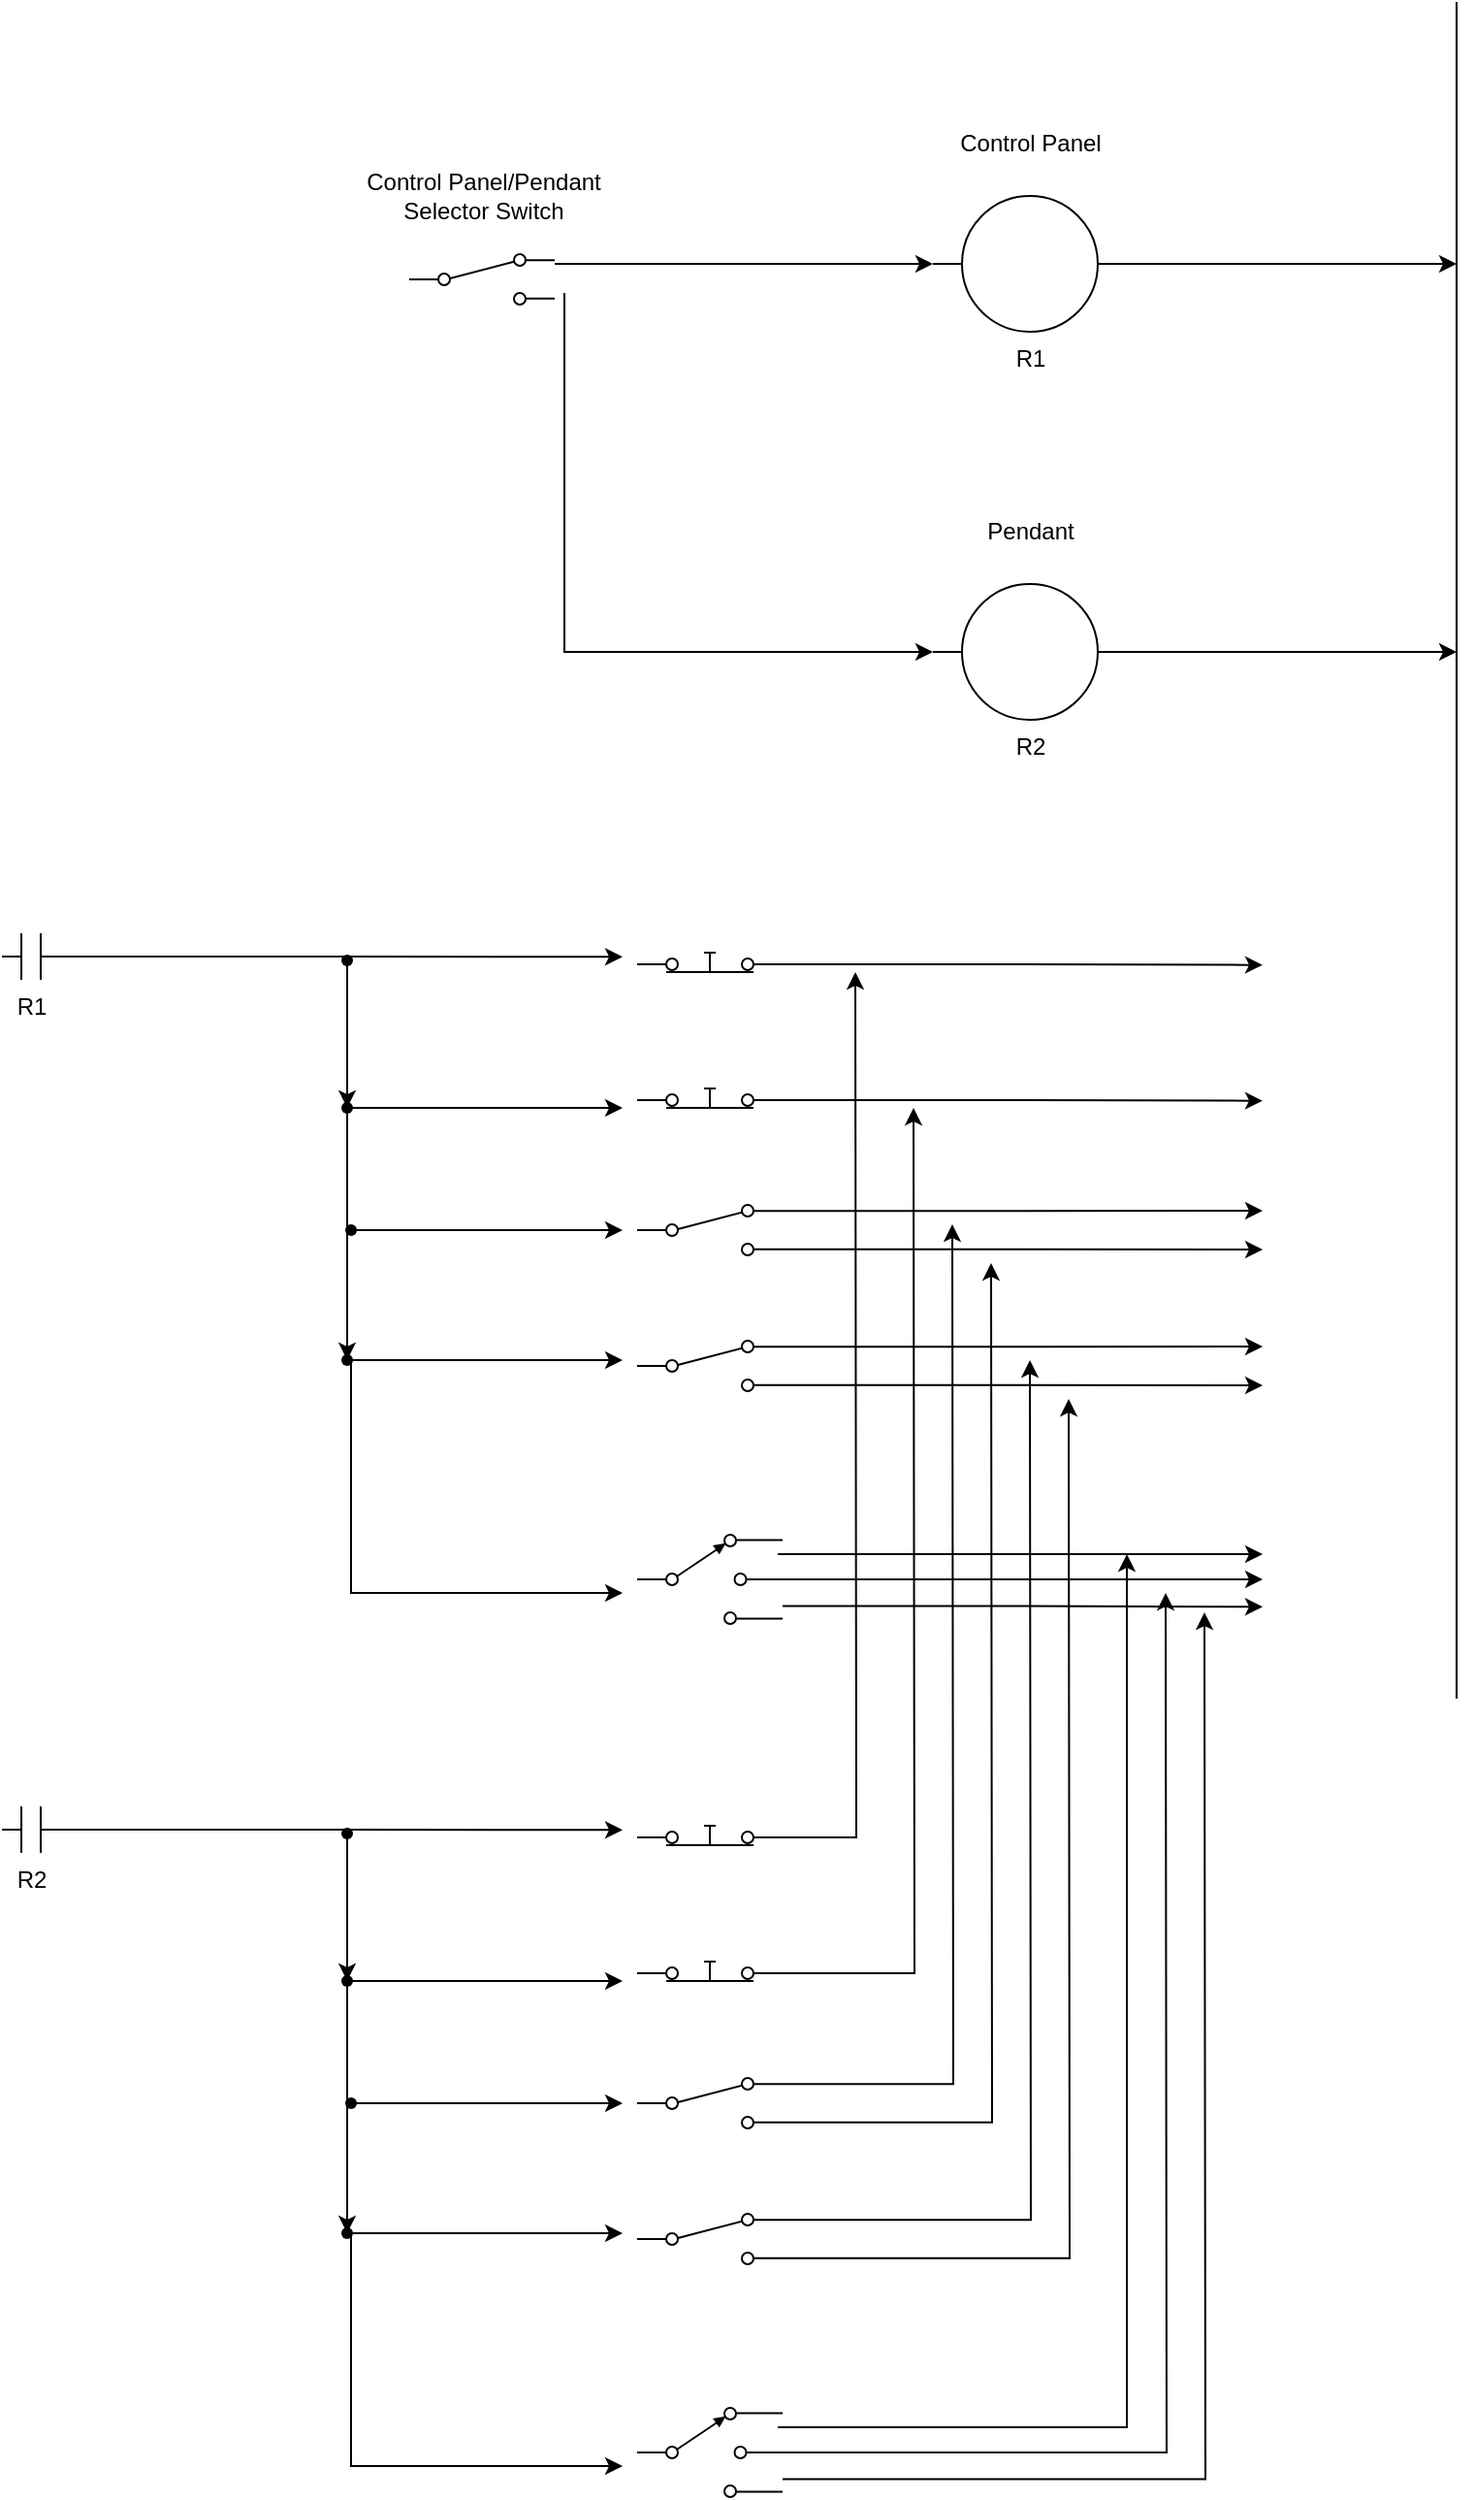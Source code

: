<mxfile version="26.0.14">
  <diagram name="Page-1" id="7e0a89b8-554c-2b80-1dc8-d5c74ca68de4">
    <mxGraphModel dx="1049" dy="552" grid="1" gridSize="10" guides="1" tooltips="1" connect="1" arrows="1" fold="1" page="1" pageScale="1" pageWidth="1100" pageHeight="850" background="none" math="0" shadow="0">
      <root>
        <mxCell id="0" />
        <mxCell id="1" parent="0" />
        <mxCell id="r-EeKwnptwa9FQMb00Me-13" style="edgeStyle=orthogonalEdgeStyle;rounded=0;orthogonalLoop=1;jettySize=auto;html=1;" edge="1" parent="1" source="r-EeKwnptwa9FQMb00Me-1">
          <mxGeometry relative="1" as="geometry">
            <mxPoint x="880.0" y="235" as="targetPoint" />
          </mxGeometry>
        </mxCell>
        <mxCell id="r-EeKwnptwa9FQMb00Me-1" value="R1" style="pointerEvents=1;verticalLabelPosition=bottom;shadow=0;dashed=0;align=center;html=1;verticalAlign=top;shape=mxgraph.electrical.electro-mechanical.relay_coil_2;" vertex="1" parent="1">
          <mxGeometry x="610" y="200" width="100" height="70" as="geometry" />
        </mxCell>
        <mxCell id="r-EeKwnptwa9FQMb00Me-14" style="edgeStyle=orthogonalEdgeStyle;rounded=0;orthogonalLoop=1;jettySize=auto;html=1;" edge="1" parent="1" source="r-EeKwnptwa9FQMb00Me-2">
          <mxGeometry relative="1" as="geometry">
            <mxPoint x="880.0" y="435.0" as="targetPoint" />
          </mxGeometry>
        </mxCell>
        <mxCell id="r-EeKwnptwa9FQMb00Me-2" value="R2" style="pointerEvents=1;verticalLabelPosition=bottom;shadow=0;dashed=0;align=center;html=1;verticalAlign=top;shape=mxgraph.electrical.electro-mechanical.relay_coil_2;" vertex="1" parent="1">
          <mxGeometry x="610" y="400" width="100" height="70" as="geometry" />
        </mxCell>
        <mxCell id="r-EeKwnptwa9FQMb00Me-3" value="Control Panel" style="text;html=1;align=center;verticalAlign=middle;resizable=0;points=[];autosize=1;strokeColor=none;fillColor=none;" vertex="1" parent="1">
          <mxGeometry x="610" y="158" width="100" height="30" as="geometry" />
        </mxCell>
        <mxCell id="r-EeKwnptwa9FQMb00Me-4" value="Pendant" style="text;html=1;align=center;verticalAlign=middle;resizable=0;points=[];autosize=1;strokeColor=none;fillColor=none;" vertex="1" parent="1">
          <mxGeometry x="625" y="358" width="70" height="30" as="geometry" />
        </mxCell>
        <mxCell id="r-EeKwnptwa9FQMb00Me-43" style="edgeStyle=orthogonalEdgeStyle;rounded=0;orthogonalLoop=1;jettySize=auto;html=1;exitX=1;exitY=0.8;exitDx=0;exitDy=0;" edge="1" parent="1" source="r-EeKwnptwa9FQMb00Me-5">
          <mxGeometry relative="1" as="geometry">
            <mxPoint x="780.0" y="927.167" as="targetPoint" />
          </mxGeometry>
        </mxCell>
        <mxCell id="r-EeKwnptwa9FQMb00Me-44" style="edgeStyle=orthogonalEdgeStyle;rounded=0;orthogonalLoop=1;jettySize=auto;html=1;" edge="1" parent="1" source="r-EeKwnptwa9FQMb00Me-5">
          <mxGeometry relative="1" as="geometry">
            <mxPoint x="780.0" y="913.0" as="targetPoint" />
          </mxGeometry>
        </mxCell>
        <mxCell id="r-EeKwnptwa9FQMb00Me-5" value="" style="pointerEvents=1;verticalLabelPosition=bottom;shadow=0;dashed=0;align=center;html=1;verticalAlign=top;shape=mxgraph.electrical.electro-mechanical.selectorSwitch3Position2;elSwitchState=1;" vertex="1" parent="1">
          <mxGeometry x="457.5" y="890" width="75" height="46" as="geometry" />
        </mxCell>
        <mxCell id="r-EeKwnptwa9FQMb00Me-35" style="edgeStyle=orthogonalEdgeStyle;rounded=0;orthogonalLoop=1;jettySize=auto;html=1;exitX=1;exitY=0.12;exitDx=0;exitDy=0;" edge="1" parent="1" source="r-EeKwnptwa9FQMb00Me-7">
          <mxGeometry relative="1" as="geometry">
            <mxPoint x="780.0" y="793" as="targetPoint" />
          </mxGeometry>
        </mxCell>
        <mxCell id="r-EeKwnptwa9FQMb00Me-36" style="edgeStyle=orthogonalEdgeStyle;rounded=0;orthogonalLoop=1;jettySize=auto;html=1;exitX=1;exitY=0.88;exitDx=0;exitDy=0;" edge="1" parent="1" source="r-EeKwnptwa9FQMb00Me-7">
          <mxGeometry relative="1" as="geometry">
            <mxPoint x="780.0" y="813" as="targetPoint" />
          </mxGeometry>
        </mxCell>
        <mxCell id="r-EeKwnptwa9FQMb00Me-7" value="" style="html=1;shape=mxgraph.electrical.electro-mechanical.twoWaySwitch;aspect=fixed;elSwitchState=2;" vertex="1" parent="1">
          <mxGeometry x="457.5" y="790" width="75" height="26" as="geometry" />
        </mxCell>
        <mxCell id="r-EeKwnptwa9FQMb00Me-9" value="" style="endArrow=classic;html=1;rounded=0;entryX=0;entryY=0.5;entryDx=0;entryDy=0;entryPerimeter=0;" edge="1" parent="1" target="r-EeKwnptwa9FQMb00Me-1">
          <mxGeometry width="50" height="50" relative="1" as="geometry">
            <mxPoint x="415" y="235" as="sourcePoint" />
            <mxPoint x="465" y="180" as="targetPoint" />
          </mxGeometry>
        </mxCell>
        <mxCell id="r-EeKwnptwa9FQMb00Me-10" value="" style="endArrow=classic;html=1;rounded=0;entryX=0;entryY=0.5;entryDx=0;entryDy=0;entryPerimeter=0;" edge="1" parent="1" target="r-EeKwnptwa9FQMb00Me-2">
          <mxGeometry width="50" height="50" relative="1" as="geometry">
            <mxPoint x="420" y="250" as="sourcePoint" />
            <mxPoint x="490" y="260" as="targetPoint" />
            <Array as="points">
              <mxPoint x="420" y="435" />
            </Array>
          </mxGeometry>
        </mxCell>
        <mxCell id="r-EeKwnptwa9FQMb00Me-11" value="Control Panel/Pendant&lt;div&gt;Selector Switch&lt;/div&gt;" style="text;html=1;align=center;verticalAlign=middle;resizable=0;points=[];autosize=1;strokeColor=none;fillColor=none;" vertex="1" parent="1">
          <mxGeometry x="307.5" y="180" width="140" height="40" as="geometry" />
        </mxCell>
        <mxCell id="r-EeKwnptwa9FQMb00Me-12" value="" style="endArrow=none;html=1;rounded=0;" edge="1" parent="1">
          <mxGeometry width="50" height="50" relative="1" as="geometry">
            <mxPoint x="880" y="974.545" as="sourcePoint" />
            <mxPoint x="880" y="100" as="targetPoint" />
          </mxGeometry>
        </mxCell>
        <mxCell id="r-EeKwnptwa9FQMb00Me-38" style="edgeStyle=orthogonalEdgeStyle;rounded=0;orthogonalLoop=1;jettySize=auto;html=1;exitX=1;exitY=0.8;exitDx=0;exitDy=0;" edge="1" parent="1" source="r-EeKwnptwa9FQMb00Me-15">
          <mxGeometry relative="1" as="geometry">
            <mxPoint x="780.0" y="596.333" as="targetPoint" />
          </mxGeometry>
        </mxCell>
        <mxCell id="r-EeKwnptwa9FQMb00Me-15" value="" style="html=1;shape=mxgraph.electrical.electro-mechanical.pushbutton;aspect=fixed;elSwitchState=on;" vertex="1" parent="1">
          <mxGeometry x="457.5" y="580" width="75" height="20" as="geometry" />
        </mxCell>
        <mxCell id="r-EeKwnptwa9FQMb00Me-37" style="edgeStyle=orthogonalEdgeStyle;rounded=0;orthogonalLoop=1;jettySize=auto;html=1;exitX=1;exitY=0.8;exitDx=0;exitDy=0;" edge="1" parent="1" source="r-EeKwnptwa9FQMb00Me-16">
          <mxGeometry relative="1" as="geometry">
            <mxPoint x="780.0" y="666.333" as="targetPoint" />
          </mxGeometry>
        </mxCell>
        <mxCell id="r-EeKwnptwa9FQMb00Me-16" value="" style="html=1;shape=mxgraph.electrical.electro-mechanical.pushbutton;aspect=fixed;elSwitchState=on;" vertex="1" parent="1">
          <mxGeometry x="457.5" y="650" width="75" height="20" as="geometry" />
        </mxCell>
        <mxCell id="r-EeKwnptwa9FQMb00Me-17" value="" style="html=1;shape=mxgraph.electrical.electro-mechanical.twoWaySwitch;aspect=fixed;elSwitchState=2;" vertex="1" parent="1">
          <mxGeometry x="340" y="230" width="75" height="26" as="geometry" />
        </mxCell>
        <mxCell id="r-EeKwnptwa9FQMb00Me-33" style="edgeStyle=orthogonalEdgeStyle;rounded=0;orthogonalLoop=1;jettySize=auto;html=1;exitX=1;exitY=0.12;exitDx=0;exitDy=0;" edge="1" parent="1" source="r-EeKwnptwa9FQMb00Me-18">
          <mxGeometry relative="1" as="geometry">
            <mxPoint x="780.0" y="723" as="targetPoint" />
          </mxGeometry>
        </mxCell>
        <mxCell id="r-EeKwnptwa9FQMb00Me-34" style="edgeStyle=orthogonalEdgeStyle;rounded=0;orthogonalLoop=1;jettySize=auto;html=1;exitX=1;exitY=0.88;exitDx=0;exitDy=0;" edge="1" parent="1" source="r-EeKwnptwa9FQMb00Me-18">
          <mxGeometry relative="1" as="geometry">
            <mxPoint x="780.0" y="743" as="targetPoint" />
          </mxGeometry>
        </mxCell>
        <mxCell id="r-EeKwnptwa9FQMb00Me-18" value="" style="html=1;shape=mxgraph.electrical.electro-mechanical.twoWaySwitch;aspect=fixed;elSwitchState=2;" vertex="1" parent="1">
          <mxGeometry x="457.5" y="720" width="75" height="26" as="geometry" />
        </mxCell>
        <mxCell id="r-EeKwnptwa9FQMb00Me-51" style="edgeStyle=orthogonalEdgeStyle;rounded=0;orthogonalLoop=1;jettySize=auto;html=1;exitX=1;exitY=0.5;exitDx=0;exitDy=0;exitPerimeter=0;" edge="1" parent="1" source="r-EeKwnptwa9FQMb00Me-19">
          <mxGeometry relative="1" as="geometry">
            <mxPoint x="450" y="592.167" as="targetPoint" />
          </mxGeometry>
        </mxCell>
        <mxCell id="r-EeKwnptwa9FQMb00Me-19" value="R1" style="pointerEvents=1;verticalLabelPosition=bottom;shadow=0;dashed=0;align=center;html=1;verticalAlign=top;shape=mxgraph.electrical.electro-mechanical.relay_contacts;" vertex="1" parent="1">
          <mxGeometry x="130" y="580" width="30" height="24" as="geometry" />
        </mxCell>
        <mxCell id="r-EeKwnptwa9FQMb00Me-22" style="edgeStyle=orthogonalEdgeStyle;rounded=0;orthogonalLoop=1;jettySize=auto;html=1;" edge="1" parent="1" source="r-EeKwnptwa9FQMb00Me-24">
          <mxGeometry relative="1" as="geometry">
            <mxPoint x="450" y="920" as="targetPoint" />
            <Array as="points">
              <mxPoint x="310" y="800" />
              <mxPoint x="310" y="920" />
            </Array>
          </mxGeometry>
        </mxCell>
        <mxCell id="r-EeKwnptwa9FQMb00Me-23" value="" style="edgeStyle=orthogonalEdgeStyle;rounded=0;orthogonalLoop=1;jettySize=auto;html=1;" edge="1" parent="1" source="r-EeKwnptwa9FQMb00Me-29" target="r-EeKwnptwa9FQMb00Me-24">
          <mxGeometry relative="1" as="geometry">
            <mxPoint x="450" y="920" as="targetPoint" />
            <mxPoint x="310" y="604" as="sourcePoint" />
            <Array as="points" />
          </mxGeometry>
        </mxCell>
        <mxCell id="r-EeKwnptwa9FQMb00Me-25" style="edgeStyle=orthogonalEdgeStyle;rounded=0;orthogonalLoop=1;jettySize=auto;html=1;" edge="1" parent="1" source="r-EeKwnptwa9FQMb00Me-24">
          <mxGeometry relative="1" as="geometry">
            <mxPoint x="450" y="800" as="targetPoint" />
          </mxGeometry>
        </mxCell>
        <mxCell id="r-EeKwnptwa9FQMb00Me-24" value="" style="shape=waypoint;sketch=0;fillStyle=solid;size=6;pointerEvents=1;points=[];fillColor=none;resizable=0;rotatable=0;perimeter=centerPerimeter;snapToPoint=1;" vertex="1" parent="1">
          <mxGeometry x="298" y="790" width="20" height="20" as="geometry" />
        </mxCell>
        <mxCell id="r-EeKwnptwa9FQMb00Me-27" style="edgeStyle=orthogonalEdgeStyle;rounded=0;orthogonalLoop=1;jettySize=auto;html=1;" edge="1" parent="1" source="r-EeKwnptwa9FQMb00Me-26">
          <mxGeometry relative="1" as="geometry">
            <mxPoint x="450" y="733" as="targetPoint" />
          </mxGeometry>
        </mxCell>
        <mxCell id="r-EeKwnptwa9FQMb00Me-26" value="" style="shape=waypoint;sketch=0;fillStyle=solid;size=6;pointerEvents=1;points=[];fillColor=none;resizable=0;rotatable=0;perimeter=centerPerimeter;snapToPoint=1;" vertex="1" parent="1">
          <mxGeometry x="300" y="723" width="20" height="20" as="geometry" />
        </mxCell>
        <mxCell id="r-EeKwnptwa9FQMb00Me-30" style="edgeStyle=orthogonalEdgeStyle;rounded=0;orthogonalLoop=1;jettySize=auto;html=1;" edge="1" parent="1" source="r-EeKwnptwa9FQMb00Me-29">
          <mxGeometry relative="1" as="geometry">
            <mxPoint x="450" y="670" as="targetPoint" />
          </mxGeometry>
        </mxCell>
        <mxCell id="r-EeKwnptwa9FQMb00Me-29" value="" style="shape=waypoint;sketch=0;fillStyle=solid;size=6;pointerEvents=1;points=[];fillColor=none;resizable=0;rotatable=0;perimeter=centerPerimeter;snapToPoint=1;" vertex="1" parent="1">
          <mxGeometry x="298" y="660" width="20" height="20" as="geometry" />
        </mxCell>
        <mxCell id="r-EeKwnptwa9FQMb00Me-47" value="" style="endArrow=classic;html=1;rounded=0;" edge="1" parent="1">
          <mxGeometry width="50" height="50" relative="1" as="geometry">
            <mxPoint x="530" y="900" as="sourcePoint" />
            <mxPoint x="780" y="900" as="targetPoint" />
          </mxGeometry>
        </mxCell>
        <mxCell id="r-EeKwnptwa9FQMb00Me-48" value="" style="shape=waypoint;sketch=0;fillStyle=solid;size=6;pointerEvents=1;points=[];fillColor=none;resizable=0;rotatable=0;perimeter=centerPerimeter;snapToPoint=1;" vertex="1" parent="1">
          <mxGeometry x="298" y="584" width="20" height="20" as="geometry" />
        </mxCell>
        <mxCell id="r-EeKwnptwa9FQMb00Me-50" style="edgeStyle=orthogonalEdgeStyle;rounded=0;orthogonalLoop=1;jettySize=auto;html=1;entryX=0.408;entryY=0.108;entryDx=0;entryDy=0;entryPerimeter=0;" edge="1" parent="1" source="r-EeKwnptwa9FQMb00Me-48" target="r-EeKwnptwa9FQMb00Me-29">
          <mxGeometry relative="1" as="geometry" />
        </mxCell>
        <mxCell id="r-EeKwnptwa9FQMb00Me-52" style="edgeStyle=orthogonalEdgeStyle;rounded=0;orthogonalLoop=1;jettySize=auto;html=1;exitX=1;exitY=0.8;exitDx=0;exitDy=0;" edge="1" parent="1" source="r-EeKwnptwa9FQMb00Me-54">
          <mxGeometry relative="1" as="geometry">
            <mxPoint x="750" y="930" as="targetPoint" />
          </mxGeometry>
        </mxCell>
        <mxCell id="r-EeKwnptwa9FQMb00Me-53" style="edgeStyle=orthogonalEdgeStyle;rounded=0;orthogonalLoop=1;jettySize=auto;html=1;" edge="1" parent="1" source="r-EeKwnptwa9FQMb00Me-54">
          <mxGeometry relative="1" as="geometry">
            <mxPoint x="730" y="920" as="targetPoint" />
          </mxGeometry>
        </mxCell>
        <mxCell id="r-EeKwnptwa9FQMb00Me-54" value="" style="pointerEvents=1;verticalLabelPosition=bottom;shadow=0;dashed=0;align=center;html=1;verticalAlign=top;shape=mxgraph.electrical.electro-mechanical.selectorSwitch3Position2;elSwitchState=1;" vertex="1" parent="1">
          <mxGeometry x="457.5" y="1340" width="75" height="46" as="geometry" />
        </mxCell>
        <mxCell id="r-EeKwnptwa9FQMb00Me-55" style="edgeStyle=orthogonalEdgeStyle;rounded=0;orthogonalLoop=1;jettySize=auto;html=1;exitX=1;exitY=0.12;exitDx=0;exitDy=0;" edge="1" parent="1" source="r-EeKwnptwa9FQMb00Me-57">
          <mxGeometry relative="1" as="geometry">
            <mxPoint x="660" y="800" as="targetPoint" />
          </mxGeometry>
        </mxCell>
        <mxCell id="r-EeKwnptwa9FQMb00Me-56" style="edgeStyle=orthogonalEdgeStyle;rounded=0;orthogonalLoop=1;jettySize=auto;html=1;exitX=1;exitY=0.88;exitDx=0;exitDy=0;" edge="1" parent="1" source="r-EeKwnptwa9FQMb00Me-57">
          <mxGeometry relative="1" as="geometry">
            <mxPoint x="680" y="820" as="targetPoint" />
          </mxGeometry>
        </mxCell>
        <mxCell id="r-EeKwnptwa9FQMb00Me-57" value="" style="html=1;shape=mxgraph.electrical.electro-mechanical.twoWaySwitch;aspect=fixed;elSwitchState=2;" vertex="1" parent="1">
          <mxGeometry x="457.5" y="1240" width="75" height="26" as="geometry" />
        </mxCell>
        <mxCell id="r-EeKwnptwa9FQMb00Me-58" style="edgeStyle=orthogonalEdgeStyle;rounded=0;orthogonalLoop=1;jettySize=auto;html=1;exitX=1;exitY=0.8;exitDx=0;exitDy=0;" edge="1" parent="1" source="r-EeKwnptwa9FQMb00Me-59">
          <mxGeometry relative="1" as="geometry">
            <mxPoint x="570" y="600" as="targetPoint" />
          </mxGeometry>
        </mxCell>
        <mxCell id="r-EeKwnptwa9FQMb00Me-59" value="" style="html=1;shape=mxgraph.electrical.electro-mechanical.pushbutton;aspect=fixed;elSwitchState=on;" vertex="1" parent="1">
          <mxGeometry x="457.5" y="1030" width="75" height="20" as="geometry" />
        </mxCell>
        <mxCell id="r-EeKwnptwa9FQMb00Me-60" style="edgeStyle=orthogonalEdgeStyle;rounded=0;orthogonalLoop=1;jettySize=auto;html=1;exitX=1;exitY=0.8;exitDx=0;exitDy=0;" edge="1" parent="1" source="r-EeKwnptwa9FQMb00Me-61">
          <mxGeometry relative="1" as="geometry">
            <mxPoint x="600" y="670" as="targetPoint" />
          </mxGeometry>
        </mxCell>
        <mxCell id="r-EeKwnptwa9FQMb00Me-61" value="" style="html=1;shape=mxgraph.electrical.electro-mechanical.pushbutton;aspect=fixed;elSwitchState=on;" vertex="1" parent="1">
          <mxGeometry x="457.5" y="1100" width="75" height="20" as="geometry" />
        </mxCell>
        <mxCell id="r-EeKwnptwa9FQMb00Me-62" style="edgeStyle=orthogonalEdgeStyle;rounded=0;orthogonalLoop=1;jettySize=auto;html=1;exitX=1;exitY=0.12;exitDx=0;exitDy=0;" edge="1" parent="1" source="r-EeKwnptwa9FQMb00Me-64">
          <mxGeometry relative="1" as="geometry">
            <mxPoint x="620" y="730" as="targetPoint" />
          </mxGeometry>
        </mxCell>
        <mxCell id="r-EeKwnptwa9FQMb00Me-63" style="edgeStyle=orthogonalEdgeStyle;rounded=0;orthogonalLoop=1;jettySize=auto;html=1;exitX=1;exitY=0.88;exitDx=0;exitDy=0;" edge="1" parent="1" source="r-EeKwnptwa9FQMb00Me-64">
          <mxGeometry relative="1" as="geometry">
            <mxPoint x="640" y="750" as="targetPoint" />
          </mxGeometry>
        </mxCell>
        <mxCell id="r-EeKwnptwa9FQMb00Me-64" value="" style="html=1;shape=mxgraph.electrical.electro-mechanical.twoWaySwitch;aspect=fixed;elSwitchState=2;" vertex="1" parent="1">
          <mxGeometry x="457.5" y="1170" width="75" height="26" as="geometry" />
        </mxCell>
        <mxCell id="r-EeKwnptwa9FQMb00Me-65" style="edgeStyle=orthogonalEdgeStyle;rounded=0;orthogonalLoop=1;jettySize=auto;html=1;exitX=1;exitY=0.5;exitDx=0;exitDy=0;exitPerimeter=0;" edge="1" parent="1" source="r-EeKwnptwa9FQMb00Me-66">
          <mxGeometry relative="1" as="geometry">
            <mxPoint x="450" y="1042.167" as="targetPoint" />
          </mxGeometry>
        </mxCell>
        <mxCell id="r-EeKwnptwa9FQMb00Me-66" value="R2" style="pointerEvents=1;verticalLabelPosition=bottom;shadow=0;dashed=0;align=center;html=1;verticalAlign=top;shape=mxgraph.electrical.electro-mechanical.relay_contacts;" vertex="1" parent="1">
          <mxGeometry x="130" y="1030" width="30" height="24" as="geometry" />
        </mxCell>
        <mxCell id="r-EeKwnptwa9FQMb00Me-67" style="edgeStyle=orthogonalEdgeStyle;rounded=0;orthogonalLoop=1;jettySize=auto;html=1;" edge="1" parent="1" source="r-EeKwnptwa9FQMb00Me-70">
          <mxGeometry relative="1" as="geometry">
            <mxPoint x="450" y="1370" as="targetPoint" />
            <Array as="points">
              <mxPoint x="310" y="1250" />
              <mxPoint x="310" y="1370" />
            </Array>
          </mxGeometry>
        </mxCell>
        <mxCell id="r-EeKwnptwa9FQMb00Me-68" value="" style="edgeStyle=orthogonalEdgeStyle;rounded=0;orthogonalLoop=1;jettySize=auto;html=1;" edge="1" parent="1" source="r-EeKwnptwa9FQMb00Me-74" target="r-EeKwnptwa9FQMb00Me-70">
          <mxGeometry relative="1" as="geometry">
            <mxPoint x="450" y="1370" as="targetPoint" />
            <mxPoint x="310" y="1054" as="sourcePoint" />
            <Array as="points" />
          </mxGeometry>
        </mxCell>
        <mxCell id="r-EeKwnptwa9FQMb00Me-69" style="edgeStyle=orthogonalEdgeStyle;rounded=0;orthogonalLoop=1;jettySize=auto;html=1;" edge="1" parent="1" source="r-EeKwnptwa9FQMb00Me-70">
          <mxGeometry relative="1" as="geometry">
            <mxPoint x="450" y="1250" as="targetPoint" />
          </mxGeometry>
        </mxCell>
        <mxCell id="r-EeKwnptwa9FQMb00Me-70" value="" style="shape=waypoint;sketch=0;fillStyle=solid;size=6;pointerEvents=1;points=[];fillColor=none;resizable=0;rotatable=0;perimeter=centerPerimeter;snapToPoint=1;" vertex="1" parent="1">
          <mxGeometry x="298" y="1240" width="20" height="20" as="geometry" />
        </mxCell>
        <mxCell id="r-EeKwnptwa9FQMb00Me-71" style="edgeStyle=orthogonalEdgeStyle;rounded=0;orthogonalLoop=1;jettySize=auto;html=1;" edge="1" parent="1" source="r-EeKwnptwa9FQMb00Me-72">
          <mxGeometry relative="1" as="geometry">
            <mxPoint x="450" y="1183" as="targetPoint" />
          </mxGeometry>
        </mxCell>
        <mxCell id="r-EeKwnptwa9FQMb00Me-72" value="" style="shape=waypoint;sketch=0;fillStyle=solid;size=6;pointerEvents=1;points=[];fillColor=none;resizable=0;rotatable=0;perimeter=centerPerimeter;snapToPoint=1;" vertex="1" parent="1">
          <mxGeometry x="300" y="1173" width="20" height="20" as="geometry" />
        </mxCell>
        <mxCell id="r-EeKwnptwa9FQMb00Me-73" style="edgeStyle=orthogonalEdgeStyle;rounded=0;orthogonalLoop=1;jettySize=auto;html=1;" edge="1" parent="1" source="r-EeKwnptwa9FQMb00Me-74">
          <mxGeometry relative="1" as="geometry">
            <mxPoint x="450" y="1120" as="targetPoint" />
          </mxGeometry>
        </mxCell>
        <mxCell id="r-EeKwnptwa9FQMb00Me-74" value="" style="shape=waypoint;sketch=0;fillStyle=solid;size=6;pointerEvents=1;points=[];fillColor=none;resizable=0;rotatable=0;perimeter=centerPerimeter;snapToPoint=1;" vertex="1" parent="1">
          <mxGeometry x="298" y="1110" width="20" height="20" as="geometry" />
        </mxCell>
        <mxCell id="r-EeKwnptwa9FQMb00Me-75" value="" style="endArrow=classic;html=1;rounded=0;" edge="1" parent="1">
          <mxGeometry width="50" height="50" relative="1" as="geometry">
            <mxPoint x="530" y="1350" as="sourcePoint" />
            <mxPoint x="710" y="900" as="targetPoint" />
            <Array as="points">
              <mxPoint x="710" y="1350" />
            </Array>
          </mxGeometry>
        </mxCell>
        <mxCell id="r-EeKwnptwa9FQMb00Me-76" value="" style="shape=waypoint;sketch=0;fillStyle=solid;size=6;pointerEvents=1;points=[];fillColor=none;resizable=0;rotatable=0;perimeter=centerPerimeter;snapToPoint=1;" vertex="1" parent="1">
          <mxGeometry x="298" y="1034" width="20" height="20" as="geometry" />
        </mxCell>
        <mxCell id="r-EeKwnptwa9FQMb00Me-77" style="edgeStyle=orthogonalEdgeStyle;rounded=0;orthogonalLoop=1;jettySize=auto;html=1;entryX=0.408;entryY=0.108;entryDx=0;entryDy=0;entryPerimeter=0;" edge="1" parent="1" source="r-EeKwnptwa9FQMb00Me-76" target="r-EeKwnptwa9FQMb00Me-74">
          <mxGeometry relative="1" as="geometry" />
        </mxCell>
      </root>
    </mxGraphModel>
  </diagram>
</mxfile>
